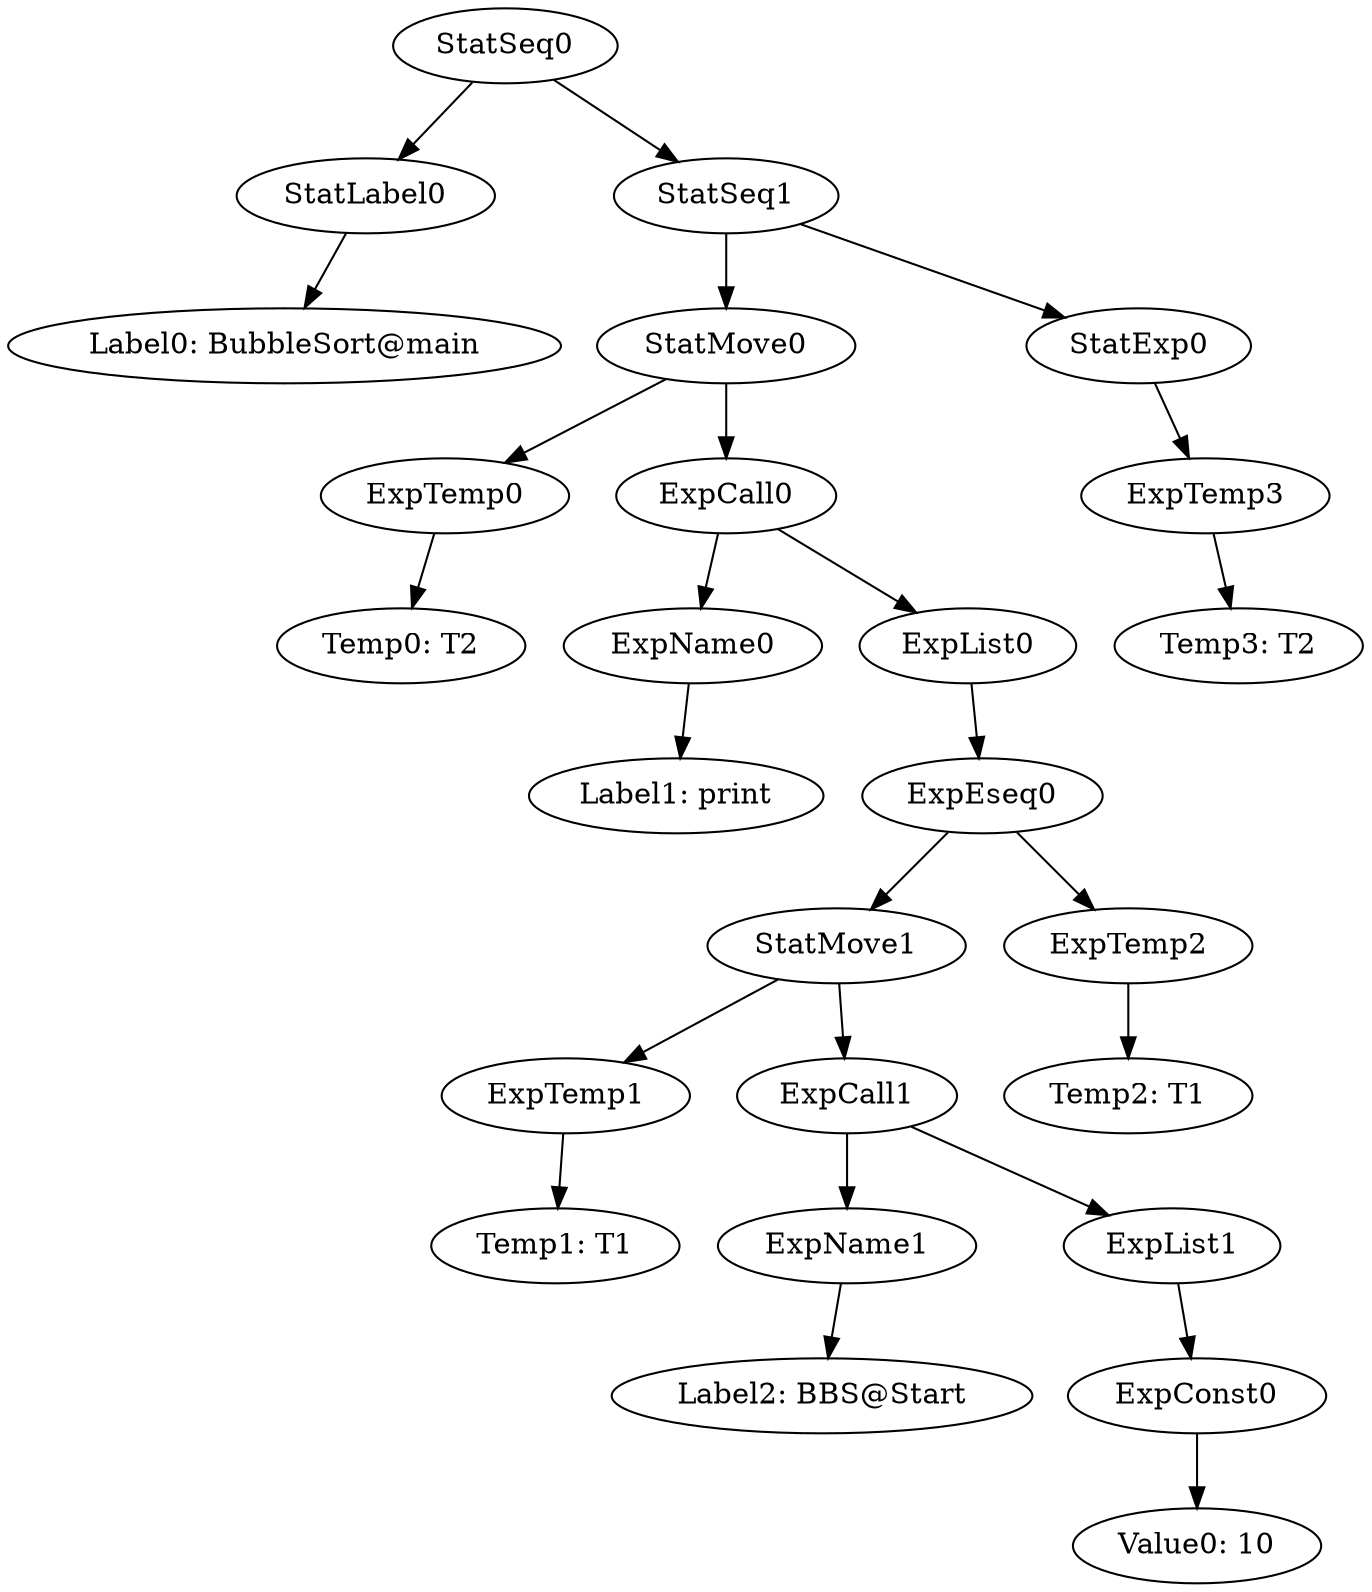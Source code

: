 digraph {
	ordering = out;
	ExpTemp2 -> "Temp2: T1";
	ExpEseq0 -> StatMove1;
	ExpEseq0 -> ExpTemp2;
	ExpConst0 -> "Value0: 10";
	StatMove0 -> ExpTemp0;
	StatMove0 -> ExpCall0;
	ExpList0 -> ExpEseq0;
	ExpCall1 -> ExpName1;
	ExpCall1 -> ExpList1;
	StatExp0 -> ExpTemp3;
	ExpTemp0 -> "Temp0: T2";
	ExpTemp3 -> "Temp3: T2";
	StatSeq0 -> StatLabel0;
	StatSeq0 -> StatSeq1;
	StatLabel0 -> "Label0: BubbleSort@main";
	ExpName0 -> "Label1: print";
	StatSeq1 -> StatMove0;
	StatSeq1 -> StatExp0;
	ExpCall0 -> ExpName0;
	ExpCall0 -> ExpList0;
	ExpTemp1 -> "Temp1: T1";
	ExpList1 -> ExpConst0;
	StatMove1 -> ExpTemp1;
	StatMove1 -> ExpCall1;
	ExpName1 -> "Label2: BBS@Start";
}

